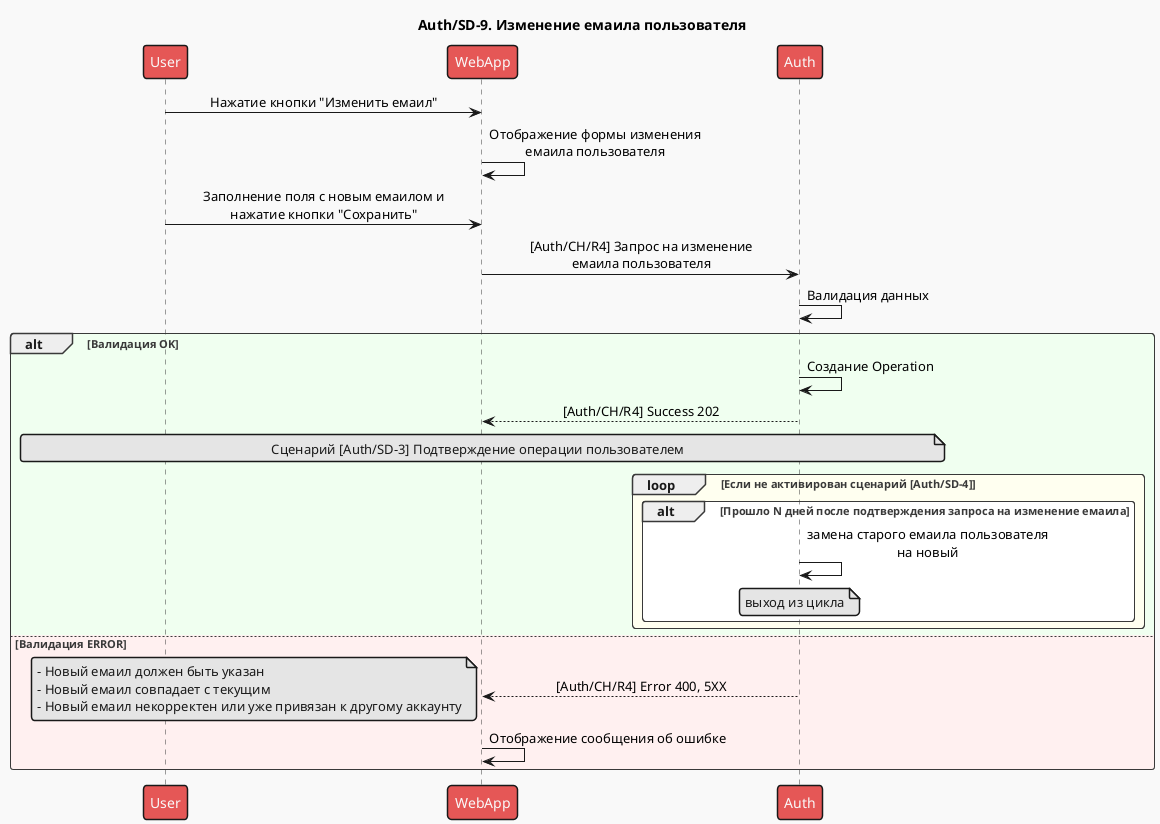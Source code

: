 # Auth/SD-9. Изменение емаила пользователя

@startuml
!theme mars

skinparam {
    MaxMessageSize 250
}

skinparam sequence {
    ParticipantPadding 125
    MessageAlign center
}

participant "User" as usr order 10
participant "WebApp" as app order 20
participant "Auth" as auth order 30

title Auth/SD-9. Изменение емаила пользователя

usr -> app: Нажатие кнопки "Изменить емаил"
app -> app: Отображение формы изменения емаила пользователя

usr -> app: Заполнение поля с новым емаилом и нажатие кнопки "Сохранить"

app -> auth: [Auth/CH/R4] Запрос на изменение емаила пользователя
auth -> auth: Валидация данных

alt #f0fff0 Валидация OK
  auth -> auth: Создание Operation
  app <-- auth: [Auth/CH/R4] Success 202

  note across
    Сценарий [Auth/SD-3] Подтверждение операции пользователем
  end note

  loop #fffff0 Если не активирован сценарий [Auth/SD-4]
    alt #ffffff Прошло N дней после подтверждения запроса на изменение емаила
      auth -> auth: замена старого емаила пользователя на новый
      note over auth: выход из цикла
    end
  end

else #fff0f0 Валидация ERROR
  app <-- auth: [Auth/CH/R4] Error 400, 5XX

  note left
    - Новый емаил должен быть указан
    - Новый емаил совпадает с текущим
    - Новый емаил некорректен или уже привязан к другому аккаунту
  end note

  app -> app: Отображение сообщения об ошибке
end

@enduml